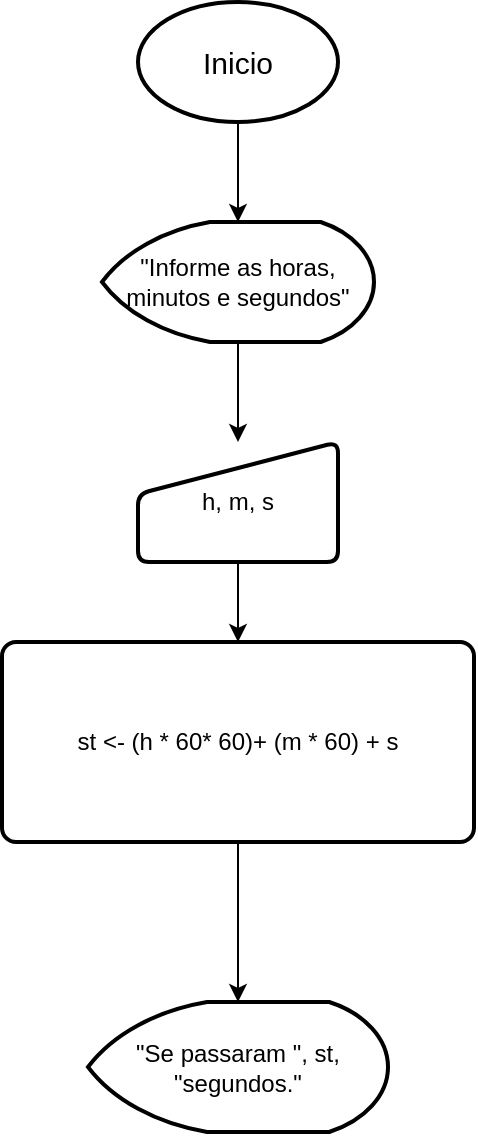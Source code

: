 <mxfile version="21.1.5" type="device">
  <diagram name="Página-1" id="nsB98SzvjLkjTurCf-Dm">
    <mxGraphModel dx="472" dy="729" grid="1" gridSize="10" guides="1" tooltips="1" connect="1" arrows="1" fold="1" page="1" pageScale="1" pageWidth="827" pageHeight="1169" math="0" shadow="0">
      <root>
        <mxCell id="0" />
        <mxCell id="1" parent="0" />
        <mxCell id="mMFjoxkciTvaHP6ybKh6-7" style="edgeStyle=orthogonalEdgeStyle;rounded=0;orthogonalLoop=1;jettySize=auto;html=1;exitX=0.5;exitY=1;exitDx=0;exitDy=0;exitPerimeter=0;entryX=0.5;entryY=0;entryDx=0;entryDy=0;entryPerimeter=0;" edge="1" parent="1" source="mMFjoxkciTvaHP6ybKh6-1" target="mMFjoxkciTvaHP6ybKh6-3">
          <mxGeometry relative="1" as="geometry" />
        </mxCell>
        <mxCell id="mMFjoxkciTvaHP6ybKh6-1" value="&lt;font style=&quot;font-size: 15px;&quot;&gt;Inicio&lt;/font&gt;" style="strokeWidth=2;html=1;shape=mxgraph.flowchart.start_1;whiteSpace=wrap;" vertex="1" parent="1">
          <mxGeometry x="364" y="70" width="100" height="60" as="geometry" />
        </mxCell>
        <mxCell id="mMFjoxkciTvaHP6ybKh6-8" style="edgeStyle=orthogonalEdgeStyle;rounded=0;orthogonalLoop=1;jettySize=auto;html=1;exitX=0.5;exitY=1;exitDx=0;exitDy=0;exitPerimeter=0;" edge="1" parent="1" source="mMFjoxkciTvaHP6ybKh6-3" target="mMFjoxkciTvaHP6ybKh6-4">
          <mxGeometry relative="1" as="geometry" />
        </mxCell>
        <mxCell id="mMFjoxkciTvaHP6ybKh6-3" value="&quot;Informe as horas, minutos e segundos&quot;" style="strokeWidth=2;html=1;shape=mxgraph.flowchart.display;whiteSpace=wrap;" vertex="1" parent="1">
          <mxGeometry x="346" y="180" width="136" height="60" as="geometry" />
        </mxCell>
        <mxCell id="mMFjoxkciTvaHP6ybKh6-9" style="edgeStyle=orthogonalEdgeStyle;rounded=0;orthogonalLoop=1;jettySize=auto;html=1;exitX=0.5;exitY=1;exitDx=0;exitDy=0;entryX=0.5;entryY=0;entryDx=0;entryDy=0;" edge="1" parent="1" source="mMFjoxkciTvaHP6ybKh6-4" target="mMFjoxkciTvaHP6ybKh6-5">
          <mxGeometry relative="1" as="geometry" />
        </mxCell>
        <mxCell id="mMFjoxkciTvaHP6ybKh6-4" value="h, m, s" style="html=1;strokeWidth=2;shape=manualInput;whiteSpace=wrap;rounded=1;size=26;arcSize=11;" vertex="1" parent="1">
          <mxGeometry x="364" y="290" width="100" height="60" as="geometry" />
        </mxCell>
        <mxCell id="mMFjoxkciTvaHP6ybKh6-10" style="edgeStyle=orthogonalEdgeStyle;rounded=0;orthogonalLoop=1;jettySize=auto;html=1;exitX=0.5;exitY=1;exitDx=0;exitDy=0;" edge="1" parent="1" source="mMFjoxkciTvaHP6ybKh6-5" target="mMFjoxkciTvaHP6ybKh6-6">
          <mxGeometry relative="1" as="geometry" />
        </mxCell>
        <mxCell id="mMFjoxkciTvaHP6ybKh6-5" value="st &amp;lt;- (h * 60* 60)+ (m * 60) + s" style="rounded=1;whiteSpace=wrap;html=1;absoluteArcSize=1;arcSize=14;strokeWidth=2;" vertex="1" parent="1">
          <mxGeometry x="296" y="390" width="236" height="100" as="geometry" />
        </mxCell>
        <mxCell id="mMFjoxkciTvaHP6ybKh6-6" value="&quot;Se passaram &quot;, st, &quot;segundos.&quot;" style="strokeWidth=2;html=1;shape=mxgraph.flowchart.display;whiteSpace=wrap;" vertex="1" parent="1">
          <mxGeometry x="339" y="570" width="150" height="65" as="geometry" />
        </mxCell>
      </root>
    </mxGraphModel>
  </diagram>
</mxfile>
